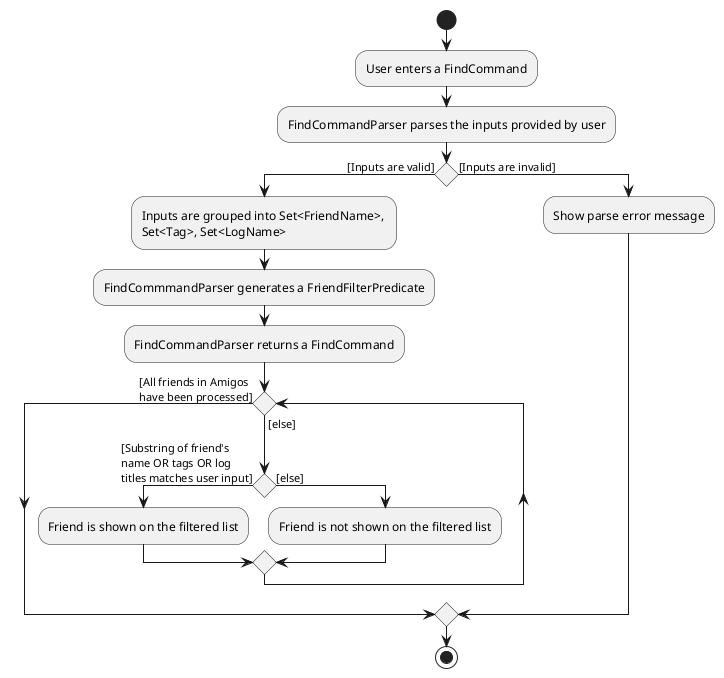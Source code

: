 @startuml
'https://plantuml.com/activity-diagram-beta

start
:User enters a FindCommand;
:FindCommandParser parses the inputs provided by user;
if () then ([Inputs are valid])
    :Inputs are grouped into Set<FriendName>, \nSet<Tag>, Set<LogName>;
    :FindCommmandParser generates a FriendFilterPredicate;
    :FindCommandParser returns a FindCommand;
    while () is ([else])

     if () then ([Substring of friend's \nname OR tags OR log \ntitles matches user input])
     :Friend is shown on the filtered list;

     else ([else])
     :Friend is not shown on the filtered list;

     endif

     endwhile ([All friends in Amigos \nhave been processed])

else ([Inputs are invalid])
    :Show parse error message;
endif
stop

@enduml